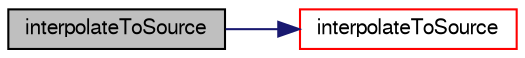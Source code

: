 digraph "interpolateToSource"
{
  bgcolor="transparent";
  edge [fontname="FreeSans",fontsize="10",labelfontname="FreeSans",labelfontsize="10"];
  node [fontname="FreeSans",fontsize="10",shape=record];
  rankdir="LR";
  Node735 [label="interpolateToSource",height=0.2,width=0.4,color="black", fillcolor="grey75", style="filled", fontcolor="black"];
  Node735 -> Node736 [color="midnightblue",fontsize="10",style="solid",fontname="FreeSans"];
  Node736 [label="interpolateToSource",height=0.2,width=0.4,color="red",URL="$a24866.html#a4a40563419f839dbb3e342e64a15991a",tooltip="Interpolate from target to source with supplied op. "];
}
